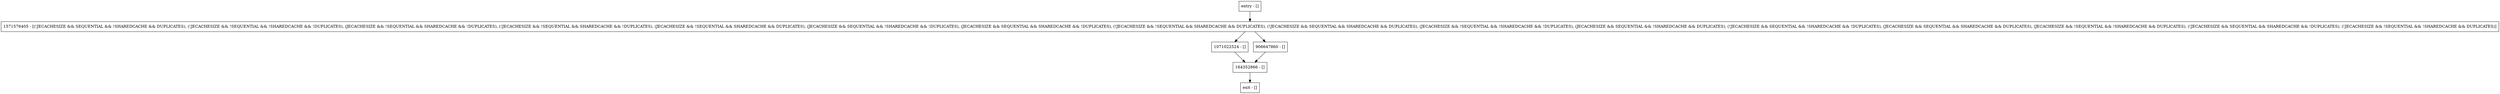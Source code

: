 digraph isEmbeddedLN {
node [shape=record];
entry [label="entry - []"];
exit [label="exit - []"];
164352866 [label="164352866 - []"];
1071022524 [label="1071022524 - []"];
906647860 [label="906647860 - []"];
1571576405 [label="1571576405 - [(!JECACHESIZE && SEQUENTIAL && !SHAREDCACHE && DUPLICATES), (!JECACHESIZE && !SEQUENTIAL && !SHAREDCACHE && !DUPLICATES), (JECACHESIZE && !SEQUENTIAL && SHAREDCACHE && !DUPLICATES), (!JECACHESIZE && !SEQUENTIAL && SHAREDCACHE && !DUPLICATES), (JECACHESIZE && !SEQUENTIAL && SHAREDCACHE && DUPLICATES), (JECACHESIZE && SEQUENTIAL && !SHAREDCACHE && !DUPLICATES), (JECACHESIZE && SEQUENTIAL && SHAREDCACHE && !DUPLICATES), (!JECACHESIZE && !SEQUENTIAL && SHAREDCACHE && DUPLICATES), (!JECACHESIZE && SEQUENTIAL && SHAREDCACHE && DUPLICATES), (JECACHESIZE && !SEQUENTIAL && !SHAREDCACHE && !DUPLICATES), (JECACHESIZE && SEQUENTIAL && !SHAREDCACHE && DUPLICATES), (!JECACHESIZE && SEQUENTIAL && !SHAREDCACHE && !DUPLICATES), (JECACHESIZE && SEQUENTIAL && SHAREDCACHE && DUPLICATES), (JECACHESIZE && !SEQUENTIAL && !SHAREDCACHE && DUPLICATES), (!JECACHESIZE && SEQUENTIAL && SHAREDCACHE && !DUPLICATES), (!JECACHESIZE && !SEQUENTIAL && !SHAREDCACHE && DUPLICATES)]"];
entry;
exit;
entry -> 1571576405;
164352866 -> exit;
1071022524 -> 164352866;
906647860 -> 164352866;
1571576405 -> 1071022524;
1571576405 -> 906647860;
}
